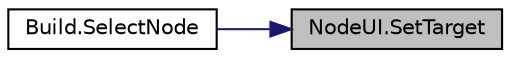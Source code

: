 digraph "NodeUI.SetTarget"
{
 // LATEX_PDF_SIZE
  edge [fontname="Helvetica",fontsize="10",labelfontname="Helvetica",labelfontsize="10"];
  node [fontname="Helvetica",fontsize="10",shape=record];
  rankdir="RL";
  Node1 [label="NodeUI.SetTarget",height=0.2,width=0.4,color="black", fillcolor="grey75", style="filled", fontcolor="black",tooltip=" "];
  Node1 -> Node2 [dir="back",color="midnightblue",fontsize="10",style="solid",fontname="Helvetica"];
  Node2 [label="Build.SelectNode",height=0.2,width=0.4,color="black", fillcolor="white", style="filled",URL="$class_build.html#a6b8acc67b8888696cd8cc8912f5180a2",tooltip=" "];
}
